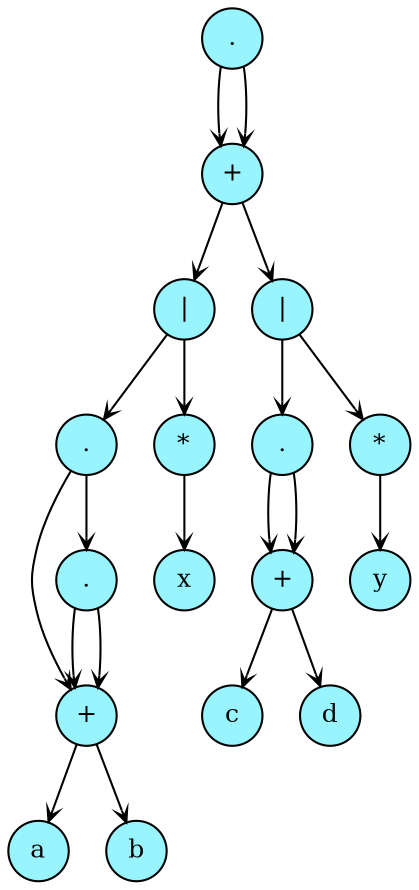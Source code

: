 digraph
{
  edge [arrowhead = vee, arrowsize = .6]
  node [fontsize = 12, fillcolor = cadetblue1, shape = circle, style = "filled,rounded", height = 0.4, width = 0.4, fixedsize = true]

  3 [label="|"]
  7 [label="a"]
  8 [label="b"]
  6 [label="+"]
  6 -> 7
  6 -> 8
  5 [label="."]
  5 -> 6
  5 -> 6
  4 [label="."]
  4 -> 5
  4 -> 6
  3 -> 4
  10 [label="x"]
  9 [label="*"]
  9 -> 10
  3 -> 9
  11 [label="|"]
  14 [label="c"]
  15 [label="d"]
  13 [label="+"]
  13 -> 14
  13 -> 15
  12 [label="."]
  12 -> 13
  12 -> 13
  11 -> 12
  17 [label="y"]
  16 [label="*"]
  16 -> 17
  11 -> 16
  2 [label="+"]
  2 -> 3
  2 -> 11
  1 [label="."]
  1 -> 2
  1 -> 2
}
